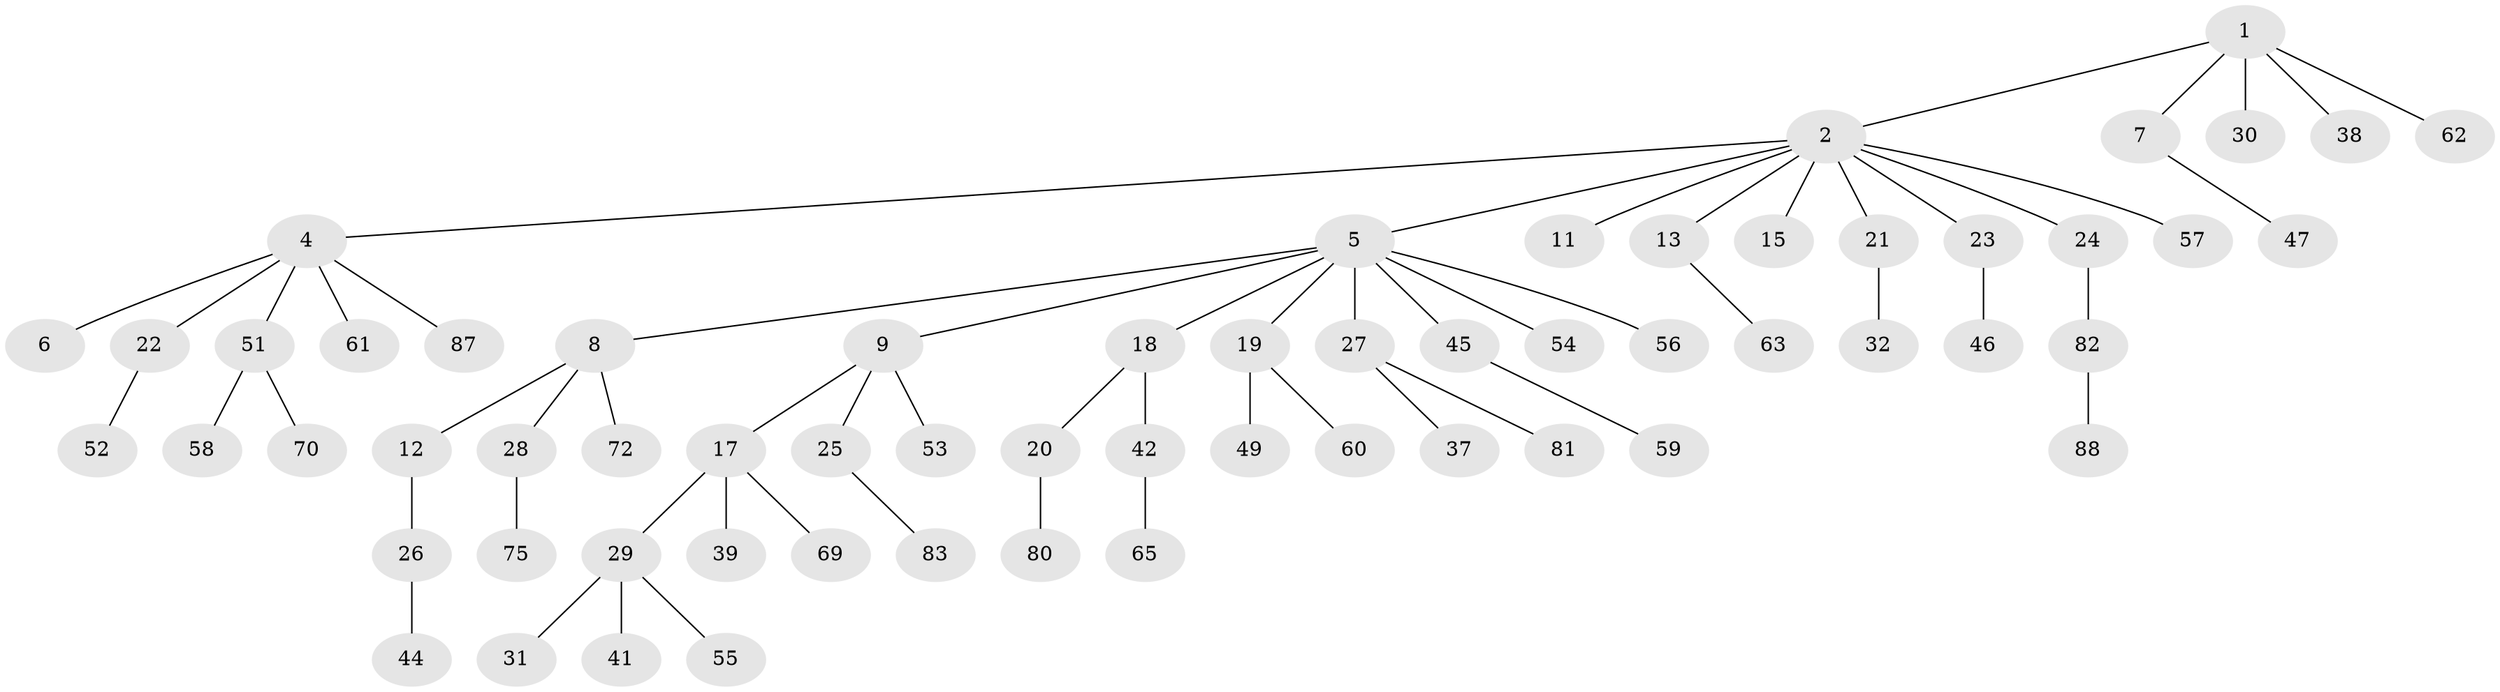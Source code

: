 // original degree distribution, {5: 0.031914893617021274, 7: 0.031914893617021274, 1: 0.48936170212765956, 2: 0.2872340425531915, 4: 0.05319148936170213, 3: 0.10638297872340426}
// Generated by graph-tools (version 1.1) at 2025/11/02/27/25 16:11:29]
// undirected, 62 vertices, 61 edges
graph export_dot {
graph [start="1"]
  node [color=gray90,style=filled];
  1 [super="+48"];
  2 [super="+3"];
  4 [super="+35"];
  5 [super="+10"];
  6;
  7;
  8 [super="+14"];
  9 [super="+90"];
  11 [super="+16"];
  12;
  13 [super="+89"];
  15 [super="+77"];
  17 [super="+64"];
  18 [super="+33"];
  19 [super="+43"];
  20 [super="+68"];
  21 [super="+79"];
  22;
  23 [super="+85"];
  24 [super="+66"];
  25 [super="+40"];
  26 [super="+78"];
  27 [super="+93"];
  28 [super="+36"];
  29 [super="+34"];
  30;
  31 [super="+86"];
  32;
  37;
  38 [super="+94"];
  39;
  41;
  42 [super="+50"];
  44;
  45;
  46;
  47 [super="+71"];
  49;
  51;
  52 [super="+74"];
  53;
  54;
  55;
  56 [super="+76"];
  57 [super="+92"];
  58;
  59;
  60;
  61 [super="+73"];
  62;
  63;
  65 [super="+67"];
  69;
  70;
  72;
  75;
  80;
  81;
  82 [super="+84"];
  83;
  87 [super="+91"];
  88;
  1 -- 2;
  1 -- 7;
  1 -- 30;
  1 -- 38;
  1 -- 62;
  2 -- 4;
  2 -- 23;
  2 -- 24;
  2 -- 5;
  2 -- 21;
  2 -- 57;
  2 -- 11;
  2 -- 13;
  2 -- 15;
  4 -- 6;
  4 -- 22;
  4 -- 51;
  4 -- 61;
  4 -- 87;
  5 -- 8;
  5 -- 9;
  5 -- 18;
  5 -- 19;
  5 -- 54;
  5 -- 56;
  5 -- 45;
  5 -- 27;
  7 -- 47;
  8 -- 12;
  8 -- 72;
  8 -- 28;
  9 -- 17;
  9 -- 25;
  9 -- 53;
  12 -- 26;
  13 -- 63;
  17 -- 29;
  17 -- 39;
  17 -- 69;
  18 -- 20;
  18 -- 42;
  19 -- 60;
  19 -- 49;
  20 -- 80;
  21 -- 32;
  22 -- 52;
  23 -- 46;
  24 -- 82;
  25 -- 83;
  26 -- 44;
  27 -- 37;
  27 -- 81;
  28 -- 75;
  29 -- 31;
  29 -- 41;
  29 -- 55;
  42 -- 65;
  45 -- 59;
  51 -- 58;
  51 -- 70;
  82 -- 88;
}
